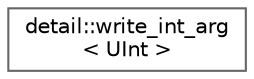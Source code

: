 digraph "类继承关系图"
{
 // LATEX_PDF_SIZE
  bgcolor="transparent";
  edge [fontname=Helvetica,fontsize=10,labelfontname=Helvetica,labelfontsize=10];
  node [fontname=Helvetica,fontsize=10,shape=box,height=0.2,width=0.4];
  rankdir="LR";
  Node0 [id="Node000000",label="detail::write_int_arg\l\< UInt \>",height=0.2,width=0.4,color="grey40", fillcolor="white", style="filled",URL="$structdetail_1_1write__int__arg.html",tooltip=" "];
}
